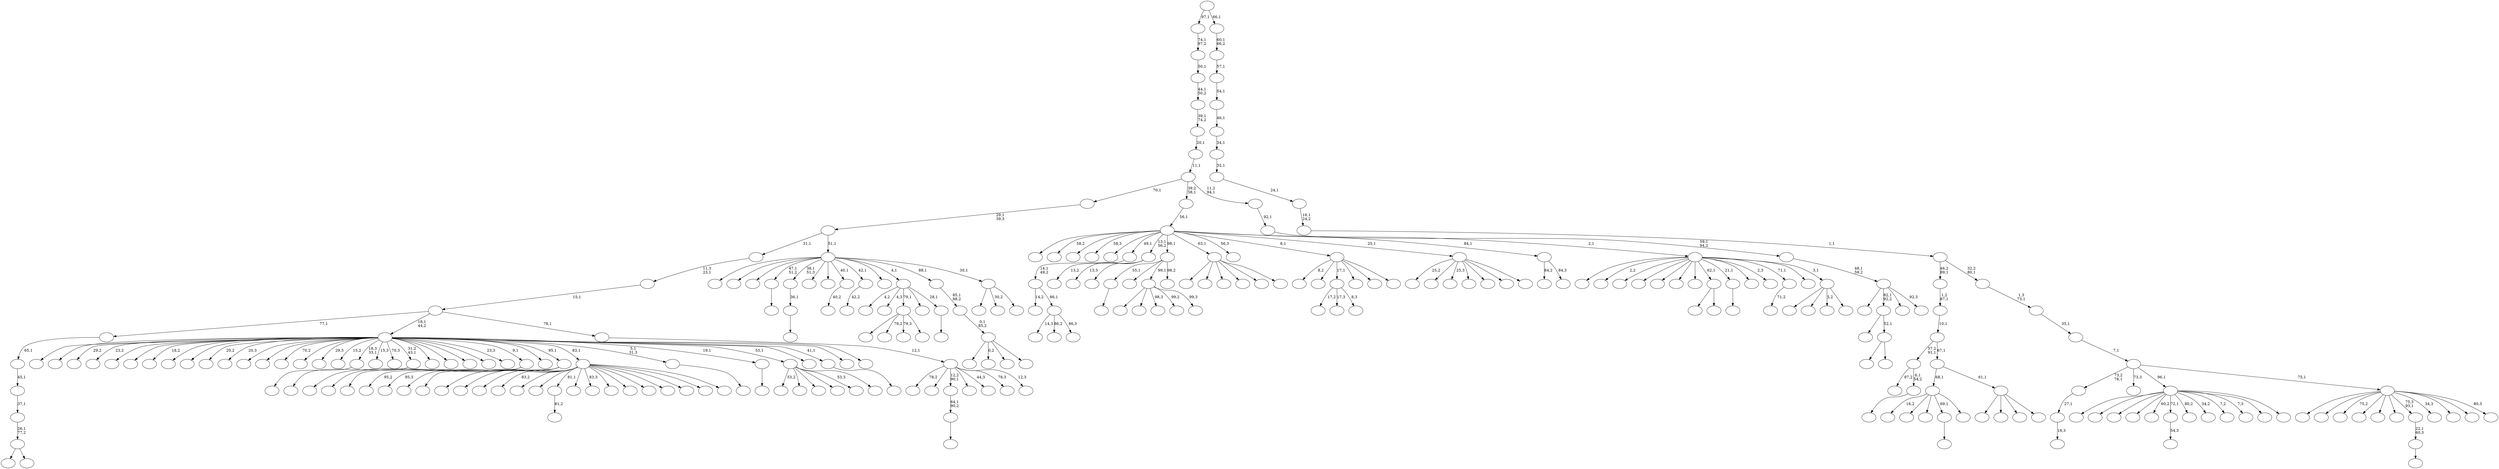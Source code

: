 digraph T {
	300 [label=""]
	299 [label=""]
	298 [label=""]
	297 [label=""]
	296 [label=""]
	295 [label=""]
	294 [label=""]
	293 [label=""]
	292 [label=""]
	291 [label=""]
	290 [label=""]
	289 [label=""]
	288 [label=""]
	287 [label=""]
	286 [label=""]
	285 [label=""]
	284 [label=""]
	283 [label=""]
	282 [label=""]
	281 [label=""]
	280 [label=""]
	279 [label=""]
	278 [label=""]
	277 [label=""]
	276 [label=""]
	275 [label=""]
	274 [label=""]
	273 [label=""]
	272 [label=""]
	271 [label=""]
	270 [label=""]
	269 [label=""]
	268 [label=""]
	267 [label=""]
	266 [label=""]
	265 [label=""]
	264 [label=""]
	263 [label=""]
	262 [label=""]
	261 [label=""]
	260 [label=""]
	259 [label=""]
	258 [label=""]
	257 [label=""]
	256 [label=""]
	255 [label=""]
	254 [label=""]
	253 [label=""]
	252 [label=""]
	251 [label=""]
	250 [label=""]
	249 [label=""]
	248 [label=""]
	247 [label=""]
	246 [label=""]
	245 [label=""]
	244 [label=""]
	243 [label=""]
	242 [label=""]
	241 [label=""]
	240 [label=""]
	239 [label=""]
	238 [label=""]
	237 [label=""]
	236 [label=""]
	235 [label=""]
	234 [label=""]
	233 [label=""]
	232 [label=""]
	231 [label=""]
	230 [label=""]
	229 [label=""]
	228 [label=""]
	227 [label=""]
	226 [label=""]
	225 [label=""]
	224 [label=""]
	223 [label=""]
	222 [label=""]
	221 [label=""]
	220 [label=""]
	219 [label=""]
	218 [label=""]
	217 [label=""]
	216 [label=""]
	215 [label=""]
	214 [label=""]
	213 [label=""]
	212 [label=""]
	211 [label=""]
	210 [label=""]
	209 [label=""]
	208 [label=""]
	207 [label=""]
	206 [label=""]
	205 [label=""]
	204 [label=""]
	203 [label=""]
	202 [label=""]
	201 [label=""]
	200 [label=""]
	199 [label=""]
	198 [label=""]
	197 [label=""]
	196 [label=""]
	195 [label=""]
	194 [label=""]
	193 [label=""]
	192 [label=""]
	191 [label=""]
	190 [label=""]
	189 [label=""]
	188 [label=""]
	187 [label=""]
	186 [label=""]
	185 [label=""]
	184 [label=""]
	183 [label=""]
	182 [label=""]
	181 [label=""]
	180 [label=""]
	179 [label=""]
	178 [label=""]
	177 [label=""]
	176 [label=""]
	175 [label=""]
	174 [label=""]
	173 [label=""]
	172 [label=""]
	171 [label=""]
	170 [label=""]
	169 [label=""]
	168 [label=""]
	167 [label=""]
	166 [label=""]
	165 [label=""]
	164 [label=""]
	163 [label=""]
	162 [label=""]
	161 [label=""]
	160 [label=""]
	159 [label=""]
	158 [label=""]
	157 [label=""]
	156 [label=""]
	155 [label=""]
	154 [label=""]
	153 [label=""]
	152 [label=""]
	151 [label=""]
	150 [label=""]
	149 [label=""]
	148 [label=""]
	147 [label=""]
	146 [label=""]
	145 [label=""]
	144 [label=""]
	143 [label=""]
	142 [label=""]
	141 [label=""]
	140 [label=""]
	139 [label=""]
	138 [label=""]
	137 [label=""]
	136 [label=""]
	135 [label=""]
	134 [label=""]
	133 [label=""]
	132 [label=""]
	131 [label=""]
	130 [label=""]
	129 [label=""]
	128 [label=""]
	127 [label=""]
	126 [label=""]
	125 [label=""]
	124 [label=""]
	123 [label=""]
	122 [label=""]
	121 [label=""]
	120 [label=""]
	119 [label=""]
	118 [label=""]
	117 [label=""]
	116 [label=""]
	115 [label=""]
	114 [label=""]
	113 [label=""]
	112 [label=""]
	111 [label=""]
	110 [label=""]
	109 [label=""]
	108 [label=""]
	107 [label=""]
	106 [label=""]
	105 [label=""]
	104 [label=""]
	103 [label=""]
	102 [label=""]
	101 [label=""]
	100 [label=""]
	99 [label=""]
	98 [label=""]
	97 [label=""]
	96 [label=""]
	95 [label=""]
	94 [label=""]
	93 [label=""]
	92 [label=""]
	91 [label=""]
	90 [label=""]
	89 [label=""]
	88 [label=""]
	87 [label=""]
	86 [label=""]
	85 [label=""]
	84 [label=""]
	83 [label=""]
	82 [label=""]
	81 [label=""]
	80 [label=""]
	79 [label=""]
	78 [label=""]
	77 [label=""]
	76 [label=""]
	75 [label=""]
	74 [label=""]
	73 [label=""]
	72 [label=""]
	71 [label=""]
	70 [label=""]
	69 [label=""]
	68 [label=""]
	67 [label=""]
	66 [label=""]
	65 [label=""]
	64 [label=""]
	63 [label=""]
	62 [label=""]
	61 [label=""]
	60 [label=""]
	59 [label=""]
	58 [label=""]
	57 [label=""]
	56 [label=""]
	55 [label=""]
	54 [label=""]
	53 [label=""]
	52 [label=""]
	51 [label=""]
	50 [label=""]
	49 [label=""]
	48 [label=""]
	47 [label=""]
	46 [label=""]
	45 [label=""]
	44 [label=""]
	43 [label=""]
	42 [label=""]
	41 [label=""]
	40 [label=""]
	39 [label=""]
	38 [label=""]
	37 [label=""]
	36 [label=""]
	35 [label=""]
	34 [label=""]
	33 [label=""]
	32 [label=""]
	31 [label=""]
	30 [label=""]
	29 [label=""]
	28 [label=""]
	27 [label=""]
	26 [label=""]
	25 [label=""]
	24 [label=""]
	23 [label=""]
	22 [label=""]
	21 [label=""]
	20 [label=""]
	19 [label=""]
	18 [label=""]
	17 [label=""]
	16 [label=""]
	15 [label=""]
	14 [label=""]
	13 [label=""]
	12 [label=""]
	11 [label=""]
	10 [label=""]
	9 [label=""]
	8 [label=""]
	7 [label=""]
	6 [label=""]
	5 [label=""]
	4 [label=""]
	3 [label=""]
	2 [label=""]
	1 [label=""]
	0 [label=""]
	293 -> 294 [label=""]
	280 -> 281 [label="16,3"]
	279 -> 280 [label="27,1"]
	245 -> 246 [label=""]
	243 -> 284 [label=""]
	243 -> 244 [label=""]
	242 -> 243 [label="26,1\n77,2"]
	241 -> 242 [label="37,1"]
	240 -> 241 [label="45,1"]
	239 -> 240 [label="65,1"]
	235 -> 236 [label="54,3"]
	230 -> 231 [label=""]
	229 -> 230 [label="36,1"]
	216 -> 217 [label=""]
	215 -> 270 [label="87,2"]
	215 -> 216 [label="6,1\n54,2"]
	213 -> 214 [label=""]
	212 -> 213 [label="22,1\n60,3"]
	188 -> 292 [label="14,3"]
	188 -> 223 [label="86,2"]
	188 -> 189 [label="86,3"]
	187 -> 275 [label="14,2"]
	187 -> 188 [label="86,1"]
	186 -> 187 [label="14,1\n49,2"]
	184 -> 185 [label="81,2"]
	177 -> 178 [label=""]
	174 -> 175 [label=""]
	173 -> 174 [label="64,1\n90,2"]
	163 -> 274 [label="17,2"]
	163 -> 196 [label="17,3"]
	163 -> 164 [label="8,3"]
	158 -> 221 [label="13,2"]
	158 -> 220 [label="13,3"]
	158 -> 159 [label=""]
	155 -> 156 [label=""]
	146 -> 147 [label="40,2"]
	144 -> 282 [label=""]
	144 -> 204 [label=""]
	144 -> 169 [label="98,3"]
	144 -> 149 [label="99,2"]
	144 -> 145 [label="99,3"]
	142 -> 192 [label=""]
	142 -> 143 [label=""]
	141 -> 201 [label=""]
	141 -> 142 [label="52,1"]
	136 -> 137 [label="42,2"]
	133 -> 200 [label=""]
	133 -> 134 [label=""]
	119 -> 293 [label="55,1"]
	119 -> 211 [label=""]
	119 -> 144 [label="99,1"]
	119 -> 120 [label="98,2"]
	115 -> 286 [label=""]
	115 -> 182 [label=""]
	115 -> 116 [label=""]
	110 -> 247 [label=""]
	110 -> 232 [label=""]
	110 -> 207 [label=""]
	110 -> 183 [label=""]
	110 -> 139 [label=""]
	110 -> 111 [label=""]
	107 -> 108 [label=""]
	105 -> 296 [label=""]
	105 -> 176 [label="79,2"]
	105 -> 161 [label="79,3"]
	105 -> 106 [label=""]
	98 -> 272 [label="95,2"]
	98 -> 179 [label="95,3"]
	98 -> 162 [label=""]
	98 -> 99 [label=""]
	93 -> 288 [label=""]
	93 -> 285 [label=""]
	93 -> 277 [label=""]
	93 -> 253 [label="83,2"]
	93 -> 238 [label=""]
	93 -> 218 [label=""]
	93 -> 184 [label="81,1"]
	93 -> 180 [label=""]
	93 -> 166 [label="83,3"]
	93 -> 165 [label=""]
	93 -> 154 [label=""]
	93 -> 129 [label=""]
	93 -> 109 [label=""]
	93 -> 96 [label=""]
	93 -> 95 [label=""]
	93 -> 94 [label=""]
	91 -> 92 [label=""]
	88 -> 89 [label=""]
	84 -> 291 [label="53,2"]
	84 -> 262 [label=""]
	84 -> 248 [label=""]
	84 -> 205 [label=""]
	84 -> 152 [label="53,3"]
	84 -> 85 [label=""]
	79 -> 80 [label=""]
	77 -> 78 [label=""]
	75 -> 297 [label=""]
	75 -> 287 [label=""]
	75 -> 276 [label=""]
	75 -> 267 [label=""]
	75 -> 252 [label="60,2"]
	75 -> 235 [label="72,1"]
	75 -> 233 [label="80,2"]
	75 -> 222 [label="34,2"]
	75 -> 203 [label="7,2"]
	75 -> 130 [label="7,3"]
	75 -> 121 [label=""]
	75 -> 76 [label=""]
	72 -> 73 [label=""]
	71 -> 153 [label="4,2"]
	71 -> 148 [label="4,3"]
	71 -> 105 [label="79,1"]
	71 -> 87 [label=""]
	71 -> 72 [label="28,1"]
	69 -> 249 [label="16,2"]
	69 -> 198 [label=""]
	69 -> 83 [label=""]
	69 -> 77 [label="69,1"]
	69 -> 70 [label=""]
	67 -> 168 [label=""]
	67 -> 132 [label=""]
	67 -> 90 [label=""]
	67 -> 68 [label=""]
	66 -> 69 [label="68,1"]
	66 -> 67 [label="61,1"]
	65 -> 215 [label="57,2\n91,1"]
	65 -> 66 [label="67,1"]
	64 -> 65 [label="10,1"]
	63 -> 64 [label="1,2\n87,1"]
	60 -> 259 [label="8,2"]
	60 -> 210 [label=""]
	60 -> 163 [label="17,1"]
	60 -> 123 [label=""]
	60 -> 101 [label=""]
	60 -> 61 [label=""]
	58 -> 172 [label="25,2"]
	58 -> 135 [label=""]
	58 -> 124 [label="25,3"]
	58 -> 112 [label=""]
	58 -> 97 [label=""]
	58 -> 62 [label=""]
	58 -> 59 [label=""]
	55 -> 299 [label=""]
	55 -> 290 [label=""]
	55 -> 289 [label="29,2"]
	55 -> 271 [label="23,2"]
	55 -> 268 [label=""]
	55 -> 263 [label=""]
	55 -> 258 [label="18,2"]
	55 -> 251 [label=""]
	55 -> 237 [label=""]
	55 -> 234 [label="20,2"]
	55 -> 224 [label="20,3"]
	55 -> 208 [label=""]
	55 -> 197 [label=""]
	55 -> 195 [label="70,2"]
	55 -> 193 [label=""]
	55 -> 191 [label="29,3"]
	55 -> 181 [label="15,2"]
	55 -> 177 [label="18,3\n33,1"]
	55 -> 167 [label="15,3"]
	55 -> 160 [label="70,3"]
	55 -> 155 [label="31,2\n43,1"]
	55 -> 151 [label=""]
	55 -> 140 [label=""]
	55 -> 127 [label=""]
	55 -> 122 [label=""]
	55 -> 118 [label="23,3"]
	55 -> 115 [label="9,1"]
	55 -> 104 [label=""]
	55 -> 98 [label="95,1"]
	55 -> 93 [label="83,1"]
	55 -> 91 [label="5,1\n31,3"]
	55 -> 88 [label="19,1"]
	55 -> 84 [label="53,1"]
	55 -> 81 [label=""]
	55 -> 79 [label="41,1"]
	55 -> 74 [label=""]
	55 -> 56 [label=""]
	53 -> 54 [label="71,2"]
	50 -> 256 [label="78,2"]
	50 -> 250 [label=""]
	50 -> 173 [label="12,2\n90,1"]
	50 -> 131 [label=""]
	50 -> 117 [label="44,3"]
	50 -> 103 [label="78,3"]
	50 -> 51 [label="12,3"]
	49 -> 50 [label="12,1"]
	48 -> 239 [label="77,1"]
	48 -> 55 [label="18,1\n44,2"]
	48 -> 49 [label="78,1"]
	47 -> 48 [label="15,1"]
	46 -> 47 [label="11,3\n23,1"]
	44 -> 260 [label=""]
	44 -> 206 [label="0,2"]
	44 -> 113 [label=""]
	44 -> 45 [label=""]
	43 -> 44 [label="0,1\n85,2"]
	42 -> 43 [label="85,1\n88,2"]
	40 -> 170 [label=""]
	40 -> 57 [label="30,2"]
	40 -> 41 [label=""]
	39 -> 266 [label=""]
	39 -> 264 [label=""]
	39 -> 261 [label=""]
	39 -> 245 [label="47,1\n51,2"]
	39 -> 229 [label="38,1\n51,3"]
	39 -> 228 [label=""]
	39 -> 194 [label=""]
	39 -> 146 [label="40,1"]
	39 -> 136 [label="42,1"]
	39 -> 125 [label=""]
	39 -> 71 [label="4,1"]
	39 -> 42 [label="88,1"]
	39 -> 40 [label="30,1"]
	38 -> 46 [label="31,1"]
	38 -> 39 [label="51,1"]
	37 -> 38 [label="29,1\n39,3"]
	35 -> 128 [label="84,2"]
	35 -> 36 [label="84,3"]
	32 -> 226 [label=""]
	32 -> 219 [label=""]
	32 -> 150 [label="3,2"]
	32 -> 33 [label=""]
	31 -> 278 [label=""]
	31 -> 273 [label="2,2"]
	31 -> 257 [label=""]
	31 -> 254 [label=""]
	31 -> 190 [label=""]
	31 -> 157 [label=""]
	31 -> 138 [label=""]
	31 -> 133 [label="62,1"]
	31 -> 107 [label="21,1"]
	31 -> 100 [label=""]
	31 -> 82 [label="2,3"]
	31 -> 53 [label="71,1"]
	31 -> 34 [label=""]
	31 -> 32 [label="3,1"]
	30 -> 265 [label=""]
	30 -> 227 [label="58,2"]
	30 -> 225 [label=""]
	30 -> 209 [label="58,3"]
	30 -> 202 [label=""]
	30 -> 186 [label="49,1"]
	30 -> 158 [label="13,1\n56,2"]
	30 -> 119 [label="98,1"]
	30 -> 110 [label="63,1"]
	30 -> 102 [label="56,3"]
	30 -> 60 [label="8,1"]
	30 -> 58 [label="25,1"]
	30 -> 35 [label="84,1"]
	30 -> 31 [label="2,1"]
	29 -> 30 [label="56,1"]
	27 -> 171 [label=""]
	27 -> 141 [label="82,1\n92,2"]
	27 -> 52 [label=""]
	27 -> 28 [label="92,3"]
	26 -> 27 [label="48,1\n59,2"]
	25 -> 26 [label="59,1\n94,2"]
	24 -> 25 [label="92,1"]
	23 -> 37 [label="70,1"]
	23 -> 29 [label="39,2\n58,1"]
	23 -> 24 [label="11,2\n94,1"]
	22 -> 23 [label="11,1"]
	21 -> 22 [label="20,1"]
	20 -> 21 [label="39,1\n74,2"]
	19 -> 20 [label="44,1\n50,2"]
	18 -> 19 [label="50,1"]
	17 -> 18 [label="74,1\n97,2"]
	15 -> 300 [label=""]
	15 -> 298 [label=""]
	15 -> 295 [label="75,2"]
	15 -> 283 [label=""]
	15 -> 269 [label=""]
	15 -> 255 [label=""]
	15 -> 212 [label="75,3\n93,1"]
	15 -> 199 [label="34,3"]
	15 -> 114 [label=""]
	15 -> 86 [label=""]
	15 -> 16 [label="80,3"]
	14 -> 279 [label="73,2\n76,1"]
	14 -> 126 [label="73,3"]
	14 -> 75 [label="96,1"]
	14 -> 15 [label="75,1"]
	13 -> 14 [label="7,1"]
	12 -> 13 [label="35,1"]
	11 -> 12 [label="1,3\n73,1"]
	10 -> 63 [label="46,2\n89,1"]
	10 -> 11 [label="32,2\n80,1"]
	9 -> 10 [label="1,1"]
	8 -> 9 [label="16,1\n24,2"]
	7 -> 8 [label="24,1"]
	6 -> 7 [label="32,1"]
	5 -> 6 [label="34,1"]
	4 -> 5 [label="46,1"]
	3 -> 4 [label="54,1"]
	2 -> 3 [label="57,1"]
	1 -> 2 [label="60,1\n66,2"]
	0 -> 17 [label="97,1"]
	0 -> 1 [label="66,1"]
}
